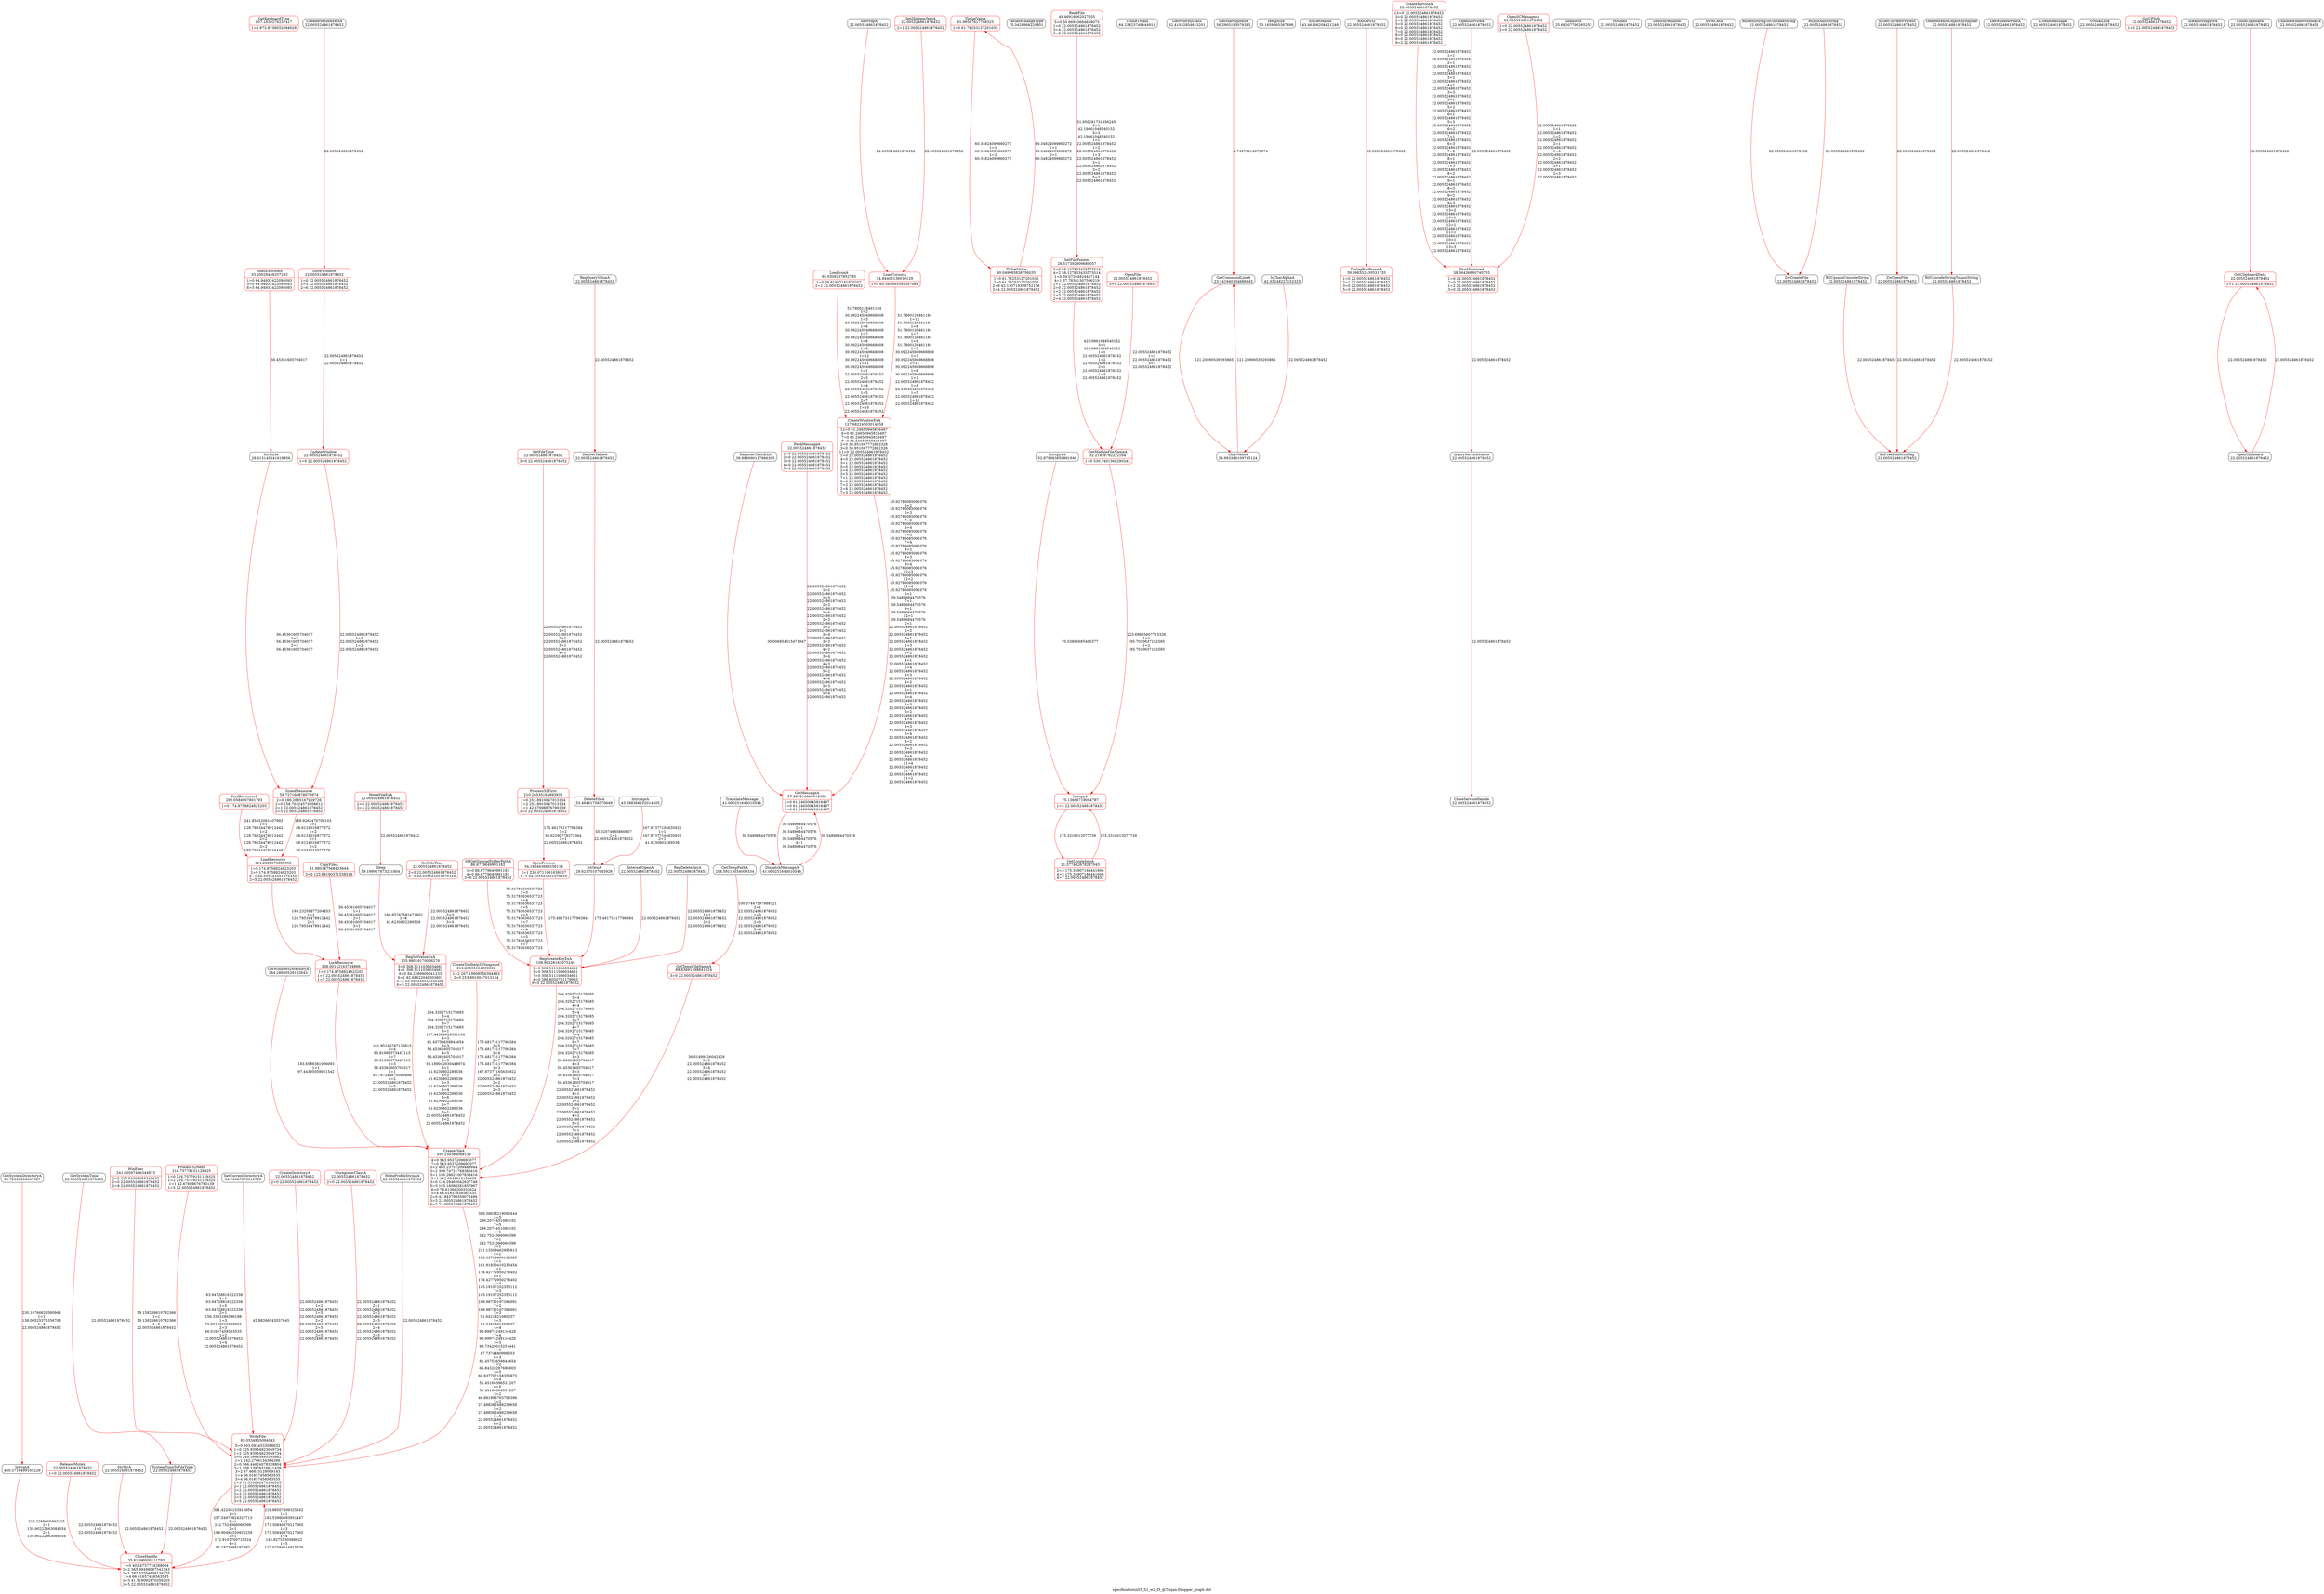 digraph graphname { node [style=rounded]; label="specification\\n55_S1_w2_f3_@Trojan-Dropper_graph.dot";
GetKeyboardType	 [shape=record label="{GetKeyboardType\n807.1838270237417|{1=0 873.8738032894629}}" color=red];
CreateFileA	 [shape=record label="{CreateFileA\n559.150383088133|{4=0 543.9527209693077\n7=0 543.9527209693077\n5=2 465.23751209488944\n3=2 309.74721768360416\n3=1 180.28621007838416\n5=1 142.0545614159038\n3=0 124.28462042627748\n5=3 103.16088281857967\n6=0 79.61369200332624\n5=4 66.01657458563535\n2=0 42.943799359072486\n3=3 22.005524861878452\n6=2 22.005524861878452}}" color=red];
lstrcatA	 [shape=record label="{lstrcatA\n460.3718499105229}" color=black];
FindResourceA	 [shape=record label="{FindResourceA\n292.0584907801793|{1=0 174.8758824823203}}" color=red];
GetWindowsDirectoryA	 [shape=record label="{GetWindowsDirectoryA\n264.28950528152643}" color=black];
WinExec	 [shape=record label="{WinExec\n241.60597466344873|{2=5 217.53305055345632\n2=0 22.005524861878452\n2=9 22.005524861878452}}" color=red];
LockResource	 [shape=record label="{LockResource\n238.00142163744866|{1=0 174.8758824823203\n1=1 22.005524861878452\n1=5 22.005524861878452}}" color=red];
RegSetValueExA	 [shape=record label="{RegSetValueExA\n235.98019170006276|{3=0 308.5111036034661\n4=1 308.5111036034661\n6=0 84.2289900041233\n6=1 82.68622048303801\n6=2 63.082008941699485\n6=5 22.005524861878452}}" color=red];
Process32Next	 [shape=record label="{Process32Next\n216.75779151129325|{1=0 216.75779151129325\n1=2 216.75779151129325\n1=1 42.67698676790139\n1=5 22.005524861878452}}" color=red];
CreateToolhelp32Snapshot	 [shape=record label="{CreateToolhelp32Snapshot\n210.26535164893932|{1=2 267.19908556394483\n2=0 253.8910047013134}}" color=red];
Process32First	 [shape=record label="{Process32First\n210.26535164893932|{1=0 253.8910047013134\n1=2 253.8910047013134\n1=1 42.67698676790139\n1=5 22.005524861878452}}" color=red];
GetTempPathA	 [shape=record label="{GetTempPathA\n208.59113034009334}" color=black];
CreateWindowExA	 [shape=record label="{CreateWindowExA\n127.68224503014858|{12=0 61.24650945816497\n6=0 61.24650945816497\n7=0 61.24650945816497\n9=0 61.24650945816497\n2=0 36.951047772882326\n3=0 36.951047772882326\n11=0 22.005524861878452\n1=0 22.005524861878452\n4=0 22.005524861878452\n3=1 22.005524861878452\n5=0 22.005524861878452\n2=4 22.005524861878452\n3=5 22.005524861878452\n7=1 22.005524861878452\n8=0 22.005524861878452\n7=2 22.005524861878452\n2=8 22.005524861878452\n7=3 22.005524861878452}}" color=red];
RegCreateKeyExA	 [shape=record label="{RegCreateKeyExA\n108.99328163075249|{3=0 308.5111036034661\n5=0 308.5111036034661\n7=0 308.5111036034661\n4=0 286.8050731178903\n9=0 22.005524861878452}}" color=red];
LoadResource	 [shape=record label="{LoadResource\n104.2888673888968|{1=0 174.8758824823203\n2=0 174.8758824823203\n2=1 22.005524861878452\n2=5 22.005524861878452}}" color=red];
LoadIconA	 [shape=record label="{LoadIconA\n95.0309237852785|{1=0 38.81987181870207\n2=1 22.005524861878452}}" color=red];
TlsGetValue	 [shape=record label="{TlsGetValue\n91.99507817768325|{1=0 61.76253127201035}}" color=red];
WriteFile	 [shape=record label="{WriteFile\n89.0534955094043|{5=0 503.0834533088632\n1=0 325.93954823049734\n1=2 325.93954823049734\n3=0 249.39865495595862\n1=1 242.2766134364266\n2=0 166.44624078329804\n3=1 108.13979318611439\n3=2 87.46833128009143\n1=4 66.01657458563535\n3=4 66.01657458563535\n1=3 41.519092970356205\n2=1 22.005524861878452\n2=2 22.005524861878452\n3=3 22.005524861878452\n2=5 22.005524861878452\n3=5 22.005524861878452}}" color=red];
GetTempFileNameA	 [shape=record label="{GetTempFileNameA\n88.83691498841824|{3=0 22.005524861878452}}" color=red];
GetSystemDirectoryA	 [shape=record label="{GetSystemDirectoryA\n86.72990269067327}" color=black];
SHGetSpecialFolderPathA	 [shape=record label="{SHGetSpecialFolderPathA\n86.6779649991182|{1=0 86.6779649991182\n4=0 86.6779649991182\n3=6 22.005524861878452}}" color=red];
VariantChangeType	 [shape=record label="{VariantChangeType\n75.3429868229801}" color=black];
lstrcpyA	 [shape=record label="{lstrcpyA\n75.13696719084787|{1=4 22.005524861878452}}" color=red];
SetCurrentDirectoryA	 [shape=record label="{SetCurrentDirectoryA\n64.76687979018728}" color=black];
ThunRTMain	 [shape=record label="{ThunRTMain\n64.23823748644911}" color=black];
GetPriorityClass	 [shape=record label="{GetPriorityClass\n62.41032854613201}" color=black];
TlsSetValue	 [shape=record label="{TlsSetValue\n60.049085838756035|{1=0 61.76253127201035\n2=0 61.76253127201035\n2=8 42.130719398752156\n2=4 22.005524861878452}}" color=red];
SizeofResource	 [shape=record label="{SizeofResource\n59.727160878073974|{2=0 180.2685167929726\n1=0 158.70324573858812\n2=1 22.005524861878452\n2=5 22.005524861878452}}" color=red];
Sleep	 [shape=record label="{Sleep\n59.199917873231804}" color=black];
GetMessageA	 [shape=record label="{GetMessageA\n57.883816906018396|{2=0 61.24650945816497\n3=0 61.24650945816497\n4=0 61.24650945816497}}" color=red];
GetStartupInfoA	 [shape=record label="{GetStartupInfoA\n56.2905193079385}" color=black];
DeleteFileA	 [shape=record label="{DeleteFileA\n53.46461758370649}" color=black];
HeapSize	 [shape=record label="{HeapSize\n53.1659065387898}" color=black];
lstrcpynA	 [shape=record label="{lstrcpynA\n52.879983850891946}" color=black];
ReadFile	 [shape=record label="{ReadFile\n49.46918662027655|{5=0 50.66953684659073\n1=0 22.005524861878452\n3=4 22.005524861878452\n3=8 22.005524861878452}}" color=red];
lstrcmpiA	 [shape=record label="{lstrcmpiA\n43.588366102014405}" color=black];
SHGetMalloc	 [shape=record label="{SHGetMalloc\n43.46106208421248}" color=black];
IsCharAlphaA	 [shape=record label="{IsCharAlphaA\n42.03248227152325}" color=black];
CopyFileA	 [shape=record label="{CopyFileA\n41.980147568433644|{3=0 123.88190371538519}}" color=red];
TranslateMessage	 [shape=record label="{TranslateMessage\n41.000251640010546}" color=black];
DispatchMessageA	 [shape=record label="{DispatchMessageA\n41.000251640010546}" color=black];
DialogBoxParamA	 [shape=record label="{DialogBoxParamA\n39.698352430531735|{1=0 22.005524861878452\n2=1 22.005524861878452\n3=0 22.005524861878452\n5=0 22.005524861878452}}" color=red];
RegisterClassExA	 [shape=record label="{RegisterClassExA\n38.889090127886305}" color=black];
StartServiceA	 [shape=record label="{StartServiceA\n38.36436660740755|{1=0 22.005524861878452\n2=0 22.005524861878452\n1=2 22.005524861878452\n3=0 22.005524861878452}}" color=red];
CharNextA	 [shape=record label="{CharNextA\n36.993386109745124}" color=black];
CloseHandle	 [shape=record label="{CloseHandle\n35.81896000111793|{1=0 402.6757724288084\n1=2 365.99498087541343\n1=1 282.33204608134275\n1=4 66.01657458563535\n1=3 41.519092970356205\n1=5 22.005524861878452}}" color=red];
OpenProcess	 [shape=record label="{OpenProcess\n34.185463669256116|{2=1 238.0711061638937\n1=1 22.005524861878452}}" color=red];
ShellExecuteA	 [shape=record label="{ShellExecuteA\n33.20028459207233|{1=0 64.94932422095093\n5=0 64.94932422095093\n6=5 64.94932422095093}}" color=red];
GetModuleFileNameA	 [shape=record label="{GetModuleFileNameA\n32.21939782222164|{1=0 530.7401568290342}}" color=red];
lstrlenA	 [shape=record label="{lstrlenA\n29.62170107045926}" color=black];
StrStrIA	 [shape=record label="{StrStrIA\n28.613145541818856}" color=black];
SetFilePointer	 [shape=record label="{SetFilePointer\n26.517392909689057|{3=0 58.127833435573514\n4=2 58.127833435573514\n1=0 39.07204824447144\n4=1 37.78361307596219\n1=1 22.005524861878452\n2=0 22.005524861878452\n1=2 22.005524861878452\n1=3 22.005524861878452\n2=4 22.005524861878452}}" color=red];
unknown	 [shape=record label="{unknown\n25.66207799265252}" color=black];
LoadCursorA	 [shape=record label="{LoadCursorA\n24.84400136030129|{1=0 60.585695595097064}}" color=red];
GetCommandLineA	 [shape=record label="{GetCommandLineA\n23.141940134689445}" color=black];
rtcShell	 [shape=record label="{rtcShell\n22.005524861878452}" color=black];
CreateServiceA	 [shape=record label="{CreateServiceA\n22.005524861878452|{13=0 22.005524861878452\n3=0 22.005524861878452\n2=2 22.005524861878452\n5=0 22.005524861878452\n6=0 22.005524861878452\n7=0 22.005524861878452\n8=0 22.005524861878452\n9=0 22.005524861878452\n9=2 22.005524861878452}}" color=red];
PeekMessageA	 [shape=record label="{PeekMessageA\n22.005524861878452|{1=0 22.005524861878452\n2=0 22.005524861878452\n3=0 22.005524861878452\n4=0 22.005524861878452\n5=0 22.005524861878452}}" color=red];
DestroyWindow	 [shape=record label="{DestroyWindow\n22.005524861878452}" color=black];
StrNCatA	 [shape=record label="{StrNCatA\n22.005524861878452}" color=black];
InternetOpenA	 [shape=record label="{InternetOpenA\n22.005524861878452}" color=black];
RegSetValueA	 [shape=record label="{RegSetValueA\n22.005524861878452}" color=black];
GetFileTime	 [shape=record label="{GetFileTime\n22.005524861878452|{2=0 22.005524861878452\n3=0 22.005524861878452}}" color=red];
ZwCreateFile	 [shape=record label="{ZwCreateFile\n22.005524861878452}" color=black];
RtlUnicodeStringToAnsiString	 [shape=record label="{RtlUnicodeStringToAnsiString\n22.005524861878452}" color=black];
SetPropA	 [shape=record label="{SetPropA\n22.005524861878452}" color=black];
RASAPI32	 [shape=record label="{RASAPI32\n22.005524861878452}" color=black];
MoveFileExA	 [shape=record label="{MoveFileExA\n22.005524861878452|{2=0 22.005524861878452\n3=4 22.005524861878452}}" color=red];
CreateDirectoryA	 [shape=record label="{CreateDirectoryA\n22.005524861878452|{2=0 22.005524861878452}}" color=red];
DefWindowProcA	 [shape=record label="{DefWindowProcA\n22.005524861878452}" color=black];
ReleaseMutex	 [shape=record label="{ReleaseMutex\n22.005524861878452|{1=0 22.005524861878452}}" color=red];
ExFreePoolWithTag	 [shape=record label="{ExFreePoolWithTag\n22.005524861878452}" color=black];
ICSendMessage	 [shape=record label="{ICSendMessage\n22.005524861878452}" color=black];
RegDeleteKeyA	 [shape=record label="{RegDeleteKeyA\n22.005524861878452}" color=black];
OpenFile	 [shape=record label="{OpenFile\n22.005524861878452|{3=0 22.005524861878452}}" color=red];
SetDlgItemTextA	 [shape=record label="{SetDlgItemTextA\n22.005524861878452|{2=1 22.005524861878452}}" color=red];
StrStrA	 [shape=record label="{StrStrA\n22.005524861878452}" color=black];
SetFileTime	 [shape=record label="{SetFileTime\n22.005524861878452|{3=0 22.005524861878452}}" color=red];
VirtualLock	 [shape=record label="{VirtualLock\n22.005524861878452}" color=black];
GetCPInfo	 [shape=record label="{GetCPInfo\n22.005524861878452|{1=0 22.005524861878452}}" color=red];
IsBadStringPtrA	 [shape=record label="{IsBadStringPtrA\n22.005524861878452}" color=black];
UnregisterClassA	 [shape=record label="{UnregisterClassA\n22.005524861878452|{2=0 22.005524861878452}}" color=red];
CloseClipboard	 [shape=record label="{CloseClipboard\n22.005524861878452}" color=black];
RtlUpcaseUnicodeString	 [shape=record label="{RtlUpcaseUnicodeString\n22.005524861878452}" color=black];
CloseServiceHandle	 [shape=record label="{CloseServiceHandle\n22.005524861878452}" color=black];
OpenServiceA	 [shape=record label="{OpenServiceA\n22.005524861878452}" color=black];
RtlAnsiStringToUnicodeString	 [shape=record label="{RtlAnsiStringToUnicodeString\n22.005524861878452}" color=black];
UnhookWindowsHookEx	 [shape=record label="{UnhookWindowsHookEx\n22.005524861878452}" color=black];
RegQueryValueA	 [shape=record label="{RegQueryValueA\n22.005524861878452}" color=black];
GetSystemTime	 [shape=record label="{GetSystemTime\n22.005524861878452}" color=black];
SystemTimeToFileTime	 [shape=record label="{SystemTimeToFileTime\n22.005524861878452}" color=black];
UpdateWindow	 [shape=record label="{UpdateWindow\n22.005524861878452|{1=0 22.005524861878452}}" color=red];
WriteProfileStringA	 [shape=record label="{WriteProfileStringA\n22.005524861878452}" color=black];
ZwOpenFile	 [shape=record label="{ZwOpenFile\n22.005524861878452}" color=black];
GetClipboardData	 [shape=record label="{GetClipboardData\n22.005524861878452|{1=1 22.005524861878452}}" color=red];
CreateFontIndirectA	 [shape=record label="{CreateFontIndirectA\n22.005524861878452}" color=black];
RtlInitAnsiString	 [shape=record label="{RtlInitAnsiString\n22.005524861878452}" color=black];
ShowWindow	 [shape=record label="{ShowWindow\n22.005524861878452|{1=0 22.005524861878452\n2=5 22.005524861878452\n2=6 22.005524861878452}}" color=red];
ObReferenceObjectByHandle	 [shape=record label="{ObReferenceObjectByHandle\n22.005524861878452}" color=black];
QueryServiceStatus	 [shape=record label="{QueryServiceStatus\n22.005524861878452}" color=black];
OpenSCManagerA	 [shape=record label="{OpenSCManagerA\n22.005524861878452|{1=0 22.005524861878452\n2=0 22.005524861878452}}" color=red];
OpenClipboard	 [shape=record label="{OpenClipboard\n22.005524861878452}" color=black];
IoGetCurrentProcess	 [shape=record label="{IoGetCurrentProcess\n22.005524861878452}" color=black];
GetLocaleInfoA	 [shape=record label="{GetLocaleInfoA\n21.577462678287045|{2=3 175.35907184441606\n4=5 175.35907184441606\n4=7 22.005524861878452}}" color=red];
CreateFileA->WriteFile	 [label="389.38638219090444\n4=5\n286.2074451086192\n7=5\n286.2074451086192\n4=1\n242.7524366066398\n7=1\n242.7524366066398\n3=1\n211.13509462995813\n5=1\n192.43719890132985\n2=1\n181.91830410235454\n1=1\n178.42772950278402\n6=1\n178.42772950278402\n4=3\n145.19107252353112\n7=3\n145.19107252353112\n4=2\n108.98730197394991\n7=2\n108.98730197394991\n2=3\n91.6421821680337\n5=3\n91.6421821680337\n4=4\n90.99974248116428\n7=4\n90.99974248116428\n3=3\n90.73429015253441\n1=3\n87.7374480996053\n6=3\n81.45753659844654\n1=2\n66.84328287686903\n3=5\n60.937707158350875\n6=4\n51.45106396531207\n6=5\n51.45106396531207\n3=2\n46.881995763708396\n2=2\n27.488382488239658\n5=2\n27.488382488239658\n2=5\n22.005524861878452\n6=2\n22.005524861878452" color=red];
lstrcatA->CloseHandle	 [label="210.2288905992525\n1=1\n139.90222663084054\n2=1\n139.90222663084054" color=red];
FindResourceA->LoadResource	 [label="241.85552061407992\n1=1\n128.78534478912442\n1=2\n128.78534478912442\n2=2\n128.78534478912442\n3=2\n128.78534478912442" color=red];
GetWindowsDirectoryA->CreateFileA	 [label="183.6586381006093\n1=1\n97.44395059021542" color=red];
WinExec->WriteFile	 [label="59.158258610792366\n1=1\n59.158258610792366\n1=3\n22.005524861878452" color=red];
LockResource->CreateFileA	 [label="161.95105787120815\n1=4\n90.81988373447115\n1=7\n90.81988373447115\n1=3\n56.45361605704017\n1=1\n45.797284670590486\n1=2\n22.005524861878452\n1=5\n22.005524861878452" color=red];
RegSetValueExA->CreateFileA	 [label="204.3202715178685\n3=4\n204.3202715178685\n3=7\n204.3202715178685\n5=1\n157.44388929331154\n4=3\n81.45753659844654\n3=3\n56.45361605704017\n4=5\n56.45361605704017\n6=5\n53.189042030448974\n6=1\n41.6230802289536\n6=2\n41.6230802289536\n6=3\n41.6230802289536\n6=4\n41.6230802289536\n6=6\n41.6230802289536\n6=7\n41.6230802289536\n3=1\n22.005524861878452\n3=2\n22.005524861878452" color=red];
Process32Next->WriteFile	 [label="163.94728816122338\n1=1\n163.94728816122338\n1=5\n163.94728816122338\n2=1\n156.3393286396188\n1=3\n76.20122015522253\n2=3\n66.01657458563535\n1=2\n22.005524861878452\n1=4\n22.005524861878452" color=red];
CreateToolhelp32Snapshot->CreateFileA	 [label="175.48173117796384\n1=5\n175.48173117796384\n2=4\n175.48173117796384\n2=7\n175.48173117796384\n1=3\n167.87377165635922\n2=1\n22.005524861878452\n2=2\n22.005524861878452\n2=3\n22.005524861878452" color=red];
Process32First->OpenProcess	 [label="175.48173117796384\n1=2\n30.62290778372364\n1=1\n22.005524861878452" color=red];
GetTempPathA->GetTempFileNameA	 [label="100.37447597988321\n2=1\n22.005524861878452\n1=3\n22.005524861878452\n2=3\n22.005524861878452\n2=4\n22.005524861878452" color=red];
CreateWindowExA->GetMessageA	 [label="45.92786085091076\n6=2\n45.92786085091076\n6=3\n45.92786085091076\n7=2\n45.92786085091076\n6=4\n45.92786085091076\n7=3\n45.92786085091076\n7=4\n45.92786085091076\n9=2\n45.92786085091076\n9=3\n45.92786085091076\n9=4\n45.92786085091076\n12=3\n45.92786085091076\n12=2\n45.92786085091076\n12=4\n45.92786085091076\n6=1\n39.5489684470576\n7=1\n39.5489684470576\n9=1\n39.5489684470576\n12=1\n39.5489684470576\n2=1\n22.005524861878452\n2=2\n22.005524861878452\n3=1\n22.005524861878452\n2=3\n22.005524861878452\n3=2\n22.005524861878452\n4=1\n22.005524861878452\n2=4\n22.005524861878452\n3=3\n22.005524861878452\n4=2\n22.005524861878452\n5=1\n22.005524861878452\n3=4\n22.005524861878452\n4=3\n22.005524861878452\n5=2\n22.005524861878452\n4=4\n22.005524861878452\n5=3\n22.005524861878452\n5=4\n22.005524861878452\n8=2\n22.005524861878452\n8=3\n22.005524861878452\n8=4\n22.005524861878452\n11=4\n22.005524861878452\n11=3\n22.005524861878452\n11=2\n22.005524861878452" color=red];
RegCreateKeyExA->CreateFileA	 [label="204.3202715178685\n3=4\n204.3202715178685\n4=4\n204.3202715178685\n5=4\n204.3202715178685\n3=7\n204.3202715178685\n4=7\n204.3202715178685\n7=4\n204.3202715178685\n5=7\n204.3202715178685\n7=7\n204.3202715178685\n3=3\n56.45361605704017\n4=3\n56.45361605704017\n5=3\n56.45361605704017\n7=3\n56.45361605704017\n3=1\n22.005524861878452\n4=1\n22.005524861878452\n3=2\n22.005524861878452\n5=1\n22.005524861878452\n4=2\n22.005524861878452\n5=2\n22.005524861878452\n7=1\n22.005524861878452\n7=2\n22.005524861878452" color=red];
LoadResource->LockResource	 [label="193.23259877204853\n1=1\n128.78534478912442\n2=1\n128.78534478912442" color=red];
LoadIconA->CreateWindowExA	 [label="51.7800128461184\n1=2\n30.092245949668808\n1=3\n30.092245949668808\n1=6\n30.092245949668808\n1=7\n30.092245949668808\n1=8\n30.092245949668808\n1=9\n30.092245949668808\n1=12\n30.092245949668808\n1=11\n30.092245949668808\n1=1\n22.005524861878452\n2=3\n22.005524861878452\n1=4\n22.005524861878452\n1=5\n22.005524861878452\n2=7\n22.005524861878452\n1=10\n22.005524861878452" color=red];
TlsGetValue->TlsSetValue	 [label="60.34824099860272\n1=1\n60.34824099860272\n1=2\n60.34824099860272" color=red];
WriteFile->CloseHandle	 [label="381.42208153916954\n1=1\n257.54978824327713\n5=1\n242.7524366066398\n2=1\n189.90483350922239\n3=1\n172.9101700710324\n4=1\n92.1873098187592" color=red];
GetTempFileNameA->CreateFileA	 [label="36.01499426042429\n3=3\n22.005524861878452\n3=4\n22.005524861878452\n3=7\n22.005524861878452" color=red];
GetSystemDirectoryA->lstrcatA	 [label="230.10766623580946\n1=1\n138.00525375356708\n1=2\n22.005524861878452" color=red];
SHGetSpecialFolderPathA->RegCreateKeyExA	 [label="75.31781636537723\n1=3\n75.31781636537723\n1=4\n75.31781636537723\n1=5\n75.31781636537723\n4=3\n75.31781636537723\n1=7\n75.31781636537723\n4=4\n75.31781636537723\n4=5\n75.31781636537723\n4=7\n75.31781636537723" color=red];
lstrcpyA->GetLocaleInfoA	 [label="175.3316012077739" color=red];
SetCurrentDirectoryA->WriteFile	 [label="43.88266543557645" color=red];
TlsSetValue->TlsGetValue	 [label="60.34824099860272\n1=1\n60.34824099860272\n2=1\n60.34824099860272" color=red];
SizeofResource->LoadResource	 [label="189.9265470706103\n1=1\n88.6124016877672\n1=2\n88.6124016877672\n2=1\n88.6124016877672\n2=2\n88.6124016877672" color=red];
Sleep->RegSetValueExA	 [label="190.85767592471902\n1=6\n41.6230802289536" color=red];
GetMessageA->DispatchMessageA	 [label="39.5489684470576\n2=1\n39.5489684470576\n3=1\n39.5489684470576\n4=1\n39.5489684470576" color=red];
GetStartupInfoA->GetCommandLineA	 [label="8.74973914873974" color=red];
DeleteFileA->lstrlenA	 [label="55.02574685880607\n1=1\n22.005524861878452" color=red];
lstrcpynA->lstrcpyA	 [label="70.53806685406377" color=red];
ReadFile->SetFilePointer	 [label="51.950281731956245\n5=1\n42.19861048540152\n5=3\n42.19861048540152\n1=1\n22.005524861878452\n1=2\n22.005524861878452\n1=3\n22.005524861878452\n3=1\n22.005524861878452\n3=2\n22.005524861878452\n5=2\n22.005524861878452" color=red];
lstrcmpiA->lstrlenA	 [label="167.87377165635922\n1=1\n167.87377165635922\n2=1\n41.6230802289536" color=red];
IsCharAlphaA->CharNextA	 [label="22.005524861878452" color=red];
CopyFileA->LockResource	 [label="56.45361605704017\n1=1\n56.45361605704017\n2=1\n56.45361605704017\n3=1\n56.45361605704017" color=red];
TranslateMessage->DispatchMessageA	 [label="39.5489684470576" color=red];
DispatchMessageA->GetMessageA	 [label="39.5489684470576" color=red];
RegisterClassExA->GetMessageA	 [label="30.006854515471947" color=red];
StartServiceA->QueryServiceStatus	 [label="22.005524861878452" color=red];
CharNextA->GetCommandLineA	 [label="121.20890539293865" color=red];
CloseHandle->WriteFile	 [label="216.98507609325162\n1=1\n181.53980083951447\n1=2\n173.30840870217065\n1=3\n173.30840870217065\n1=4\n142.8275530568622\n1=5\n127.02584614815576" color=red];
OpenProcess->RegCreateKeyExA	 [label="175.48173117796384" color=red];
ShellExecuteA->StrStrIA	 [label="56.45361605704017" color=red];
GetModuleFileNameA->lstrcpyA	 [label="223.69855607715326\n1=1\n195.7010637182585\n1=2\n195.7010637182585" color=red];
lstrlenA->RegCreateKeyExA	 [label="175.48173117796384" color=red];
StrStrIA->SizeofResource	 [label="56.45361605704017\n1=2\n56.45361605704017\n2=2\n56.45361605704017" color=red];
SetFilePointer->GetModuleFileNameA	 [label="42.19861048540152\n3=1\n42.19861048540152\n1=1\n22.005524861878452\n1=2\n22.005524861878452\n2=1\n22.005524861878452\n1=3\n22.005524861878452" color=red];
LoadCursorA->CreateWindowExA	 [label="51.7800128461184\n1=12\n51.7800128461184\n1=6\n51.7800128461184\n1=7\n51.7800128461184\n1=9\n51.7800128461184\n1=2\n30.092245949668808\n1=3\n30.092245949668808\n1=11\n30.092245949668808\n1=8\n30.092245949668808\n1=1\n22.005524861878452\n1=4\n22.005524861878452\n1=5\n22.005524861878452\n1=10\n22.005524861878452" color=red];
GetCommandLineA->CharNextA	 [label="121.20890539293865" color=red];
CreateServiceA->StartServiceA	 [label="22.005524861878452\n1=1\n22.005524861878452\n2=1\n22.005524861878452\n3=1\n22.005524861878452\n3=2\n22.005524861878452\n4=1\n22.005524861878452\n3=3\n22.005524861878452\n5=1\n22.005524861878452\n5=2\n22.005524861878452\n6=1\n22.005524861878452\n5=3\n22.005524861878452\n6=2\n22.005524861878452\n7=1\n22.005524861878452\n6=3\n22.005524861878452\n7=2\n22.005524861878452\n8=1\n22.005524861878452\n7=3\n22.005524861878452\n8=2\n22.005524861878452\n9=1\n22.005524861878452\n8=3\n22.005524861878452\n9=2\n22.005524861878452\n9=3\n22.005524861878452\n13=2\n22.005524861878452\n13=1\n22.005524861878452\n12=1\n22.005524861878452\n11=1\n22.005524861878452\n10=1\n22.005524861878452\n13=3\n22.005524861878452" color=red];
PeekMessageA->GetMessageA	 [label="22.005524861878452\n1=2\n22.005524861878452\n1=3\n22.005524861878452\n2=2\n22.005524861878452\n1=4\n22.005524861878452\n2=3\n22.005524861878452\n3=2\n22.005524861878452\n2=4\n22.005524861878452\n3=3\n22.005524861878452\n4=2\n22.005524861878452\n3=4\n22.005524861878452\n4=3\n22.005524861878452\n5=2\n22.005524861878452\n4=4\n22.005524861878452\n5=3\n22.005524861878452\n5=4\n22.005524861878452" color=red];
InternetOpenA->RegCreateKeyExA	 [label="22.005524861878452" color=red];
RegSetValueA->DeleteFileA	 [label="22.005524861878452" color=red];
GetFileTime->RegSetValueExA	 [label="22.005524861878452\n2=3\n22.005524861878452\n3=3\n22.005524861878452" color=red];
RtlUnicodeStringToAnsiString->ExFreePoolWithTag	 [label="22.005524861878452" color=red];
SetPropA->LoadCursorA	 [label="22.005524861878452" color=red];
RASAPI32->DialogBoxParamA	 [label="22.005524861878452" color=red];
MoveFileExA->Sleep	 [label="22.005524861878452" color=red];
CreateDirectoryA->WriteFile	 [label="22.005524861878452\n1=2\n22.005524861878452\n1=3\n22.005524861878452\n2=2\n22.005524861878452\n2=3\n22.005524861878452\n2=5\n22.005524861878452" color=red];
ReleaseMutex->CloseHandle	 [label="22.005524861878452\n1=1\n22.005524861878452" color=red];
RegDeleteKeyA->RegCreateKeyExA	 [label="22.005524861878452\n1=1\n22.005524861878452\n2=2\n22.005524861878452" color=red];
OpenFile->GetModuleFileNameA	 [label="22.005524861878452\n1=2\n22.005524861878452\n3=1\n22.005524861878452" color=red];
SetDlgItemTextA->LoadCursorA	 [label="22.005524861878452" color=red];
StrStrA->CloseHandle	 [label="22.005524861878452" color=red];
SetFileTime->Process32First	 [label="22.005524861878452\n1=1\n22.005524861878452\n2=1\n22.005524861878452\n3=1\n22.005524861878452\n4=1\n22.005524861878452" color=red];
UnregisterClassA->WriteFile	 [label="22.005524861878452\n2=1\n22.005524861878452\n2=2\n22.005524861878452\n2=3\n22.005524861878452\n2=4\n22.005524861878452\n2=5\n22.005524861878452" color=red];
CloseClipboard->GetClipboardData	 [label="22.005524861878452" color=red];
RtlUpcaseUnicodeString->ExFreePoolWithTag	 [label="22.005524861878452" color=red];
OpenServiceA->StartServiceA	 [label="22.005524861878452" color=red];
RtlAnsiStringToUnicodeString->ZwCreateFile	 [label="22.005524861878452" color=red];
RegQueryValueA->RegSetValueA	 [label="22.005524861878452" color=red];
GetSystemTime->SystemTimeToFileTime	 [label="22.005524861878452" color=red];
SystemTimeToFileTime->CloseHandle	 [label="22.005524861878452" color=red];
UpdateWindow->SizeofResource	 [label="22.005524861878452\n1=1\n22.005524861878452\n1=2\n22.005524861878452" color=red];
WriteProfileStringA->WriteFile	 [label="22.005524861878452" color=red];
ZwOpenFile->ExFreePoolWithTag	 [label="22.005524861878452" color=red];
GetClipboardData->OpenClipboard	 [label="22.005524861878452" color=red];
CreateFontIndirectA->ShowWindow	 [label="22.005524861878452" color=red];
RtlInitAnsiString->ZwCreateFile	 [label="22.005524861878452" color=red];
ShowWindow->UpdateWindow	 [label="22.005524861878452\n1=1\n22.005524861878452" color=red];
ObReferenceObjectByHandle->RtlUnicodeStringToAnsiString	 [label="22.005524861878452" color=red];
QueryServiceStatus->CloseServiceHandle	 [label="22.005524861878452" color=red];
OpenSCManagerA->StartServiceA	 [label="22.005524861878452\n1=1\n22.005524861878452\n1=2\n22.005524861878452\n2=1\n22.005524861878452\n1=3\n22.005524861878452\n2=2\n22.005524861878452\n3=1\n22.005524861878452\n2=3\n22.005524861878452" color=red];
OpenClipboard->GetClipboardData	 [label="22.005524861878452" color=red];
IoGetCurrentProcess->ZwOpenFile	 [label="22.005524861878452" color=red];
GetLocaleInfoA->lstrcpyA	 [label="175.3316012077739" color=red];
}
